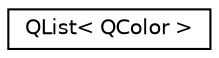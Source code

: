 digraph "类继承关系图"
{
  edge [fontname="Helvetica",fontsize="10",labelfontname="Helvetica",labelfontsize="10"];
  node [fontname="Helvetica",fontsize="10",shape=record];
  rankdir="LR";
  Node0 [label="QList\< QColor \>",height=0.2,width=0.4,color="black", fillcolor="white", style="filled",URL="$class_q_list.html"];
}
